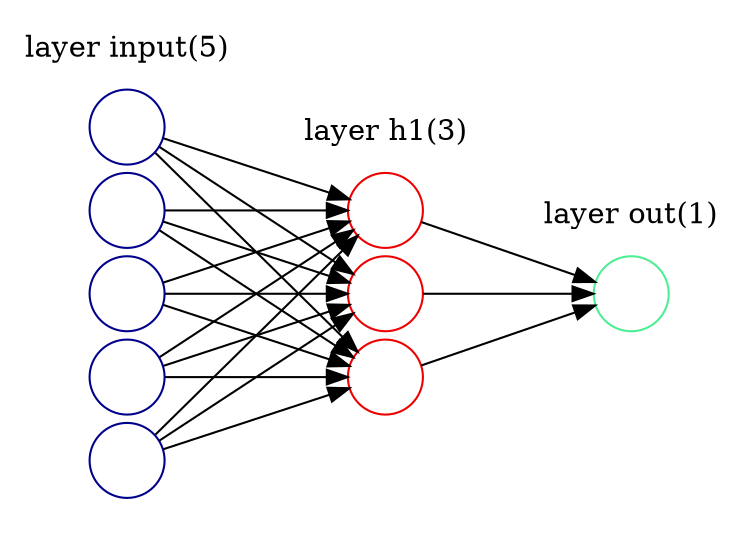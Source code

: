 digraph G {
 
    rankdir=LR

    splines=line

    nodesep=.05;

    node [label=""];

    subgraph cluster_0 {
 
    color=white;

    node [style=solid,color=blue4];

    
    node [shape=circle,height=.5];

    a00 a01 a02 a03 a04 ;

    
    label = "layer input(5)";

    }

    subgraph cluster_1 {
 
    color=white;

    node [style=solid,color=red2];

    
    node [shape=circle,height=.5];

    a10 a11 a12 ;

    
    label = "layer h1(3)";

    }

    subgraph cluster_2 {
 
    color=white;

    node [style=solid,color=seagreen2];

    
    node [shape=circle,height=.5];

    a20 ;

    
    label = "layer out(1)";

    }

    

    a00 -> a10
a00 -> a11
a00 -> a12
a01 -> a10
a01 -> a11
a01 -> a12
a02 -> a10
a02 -> a11
a02 -> a12
a03 -> a10
a03 -> a11
a03 -> a12
a04 -> a10
a04 -> a11
a04 -> a12
a10 -> a20
a11 -> a20
a12 -> a20


    } 
    